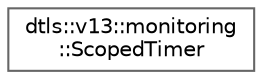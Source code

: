 digraph "Graphical Class Hierarchy"
{
 // LATEX_PDF_SIZE
  bgcolor="transparent";
  edge [fontname=Helvetica,fontsize=10,labelfontname=Helvetica,labelfontsize=10];
  node [fontname=Helvetica,fontsize=10,shape=box,height=0.2,width=0.4];
  rankdir="LR";
  Node0 [id="Node000000",label="dtls::v13::monitoring\l::ScopedTimer",height=0.2,width=0.4,color="grey40", fillcolor="white", style="filled",URL="$classdtls_1_1v13_1_1monitoring_1_1ScopedTimer.html",tooltip="Scoped timer for automatic duration measurement."];
}
